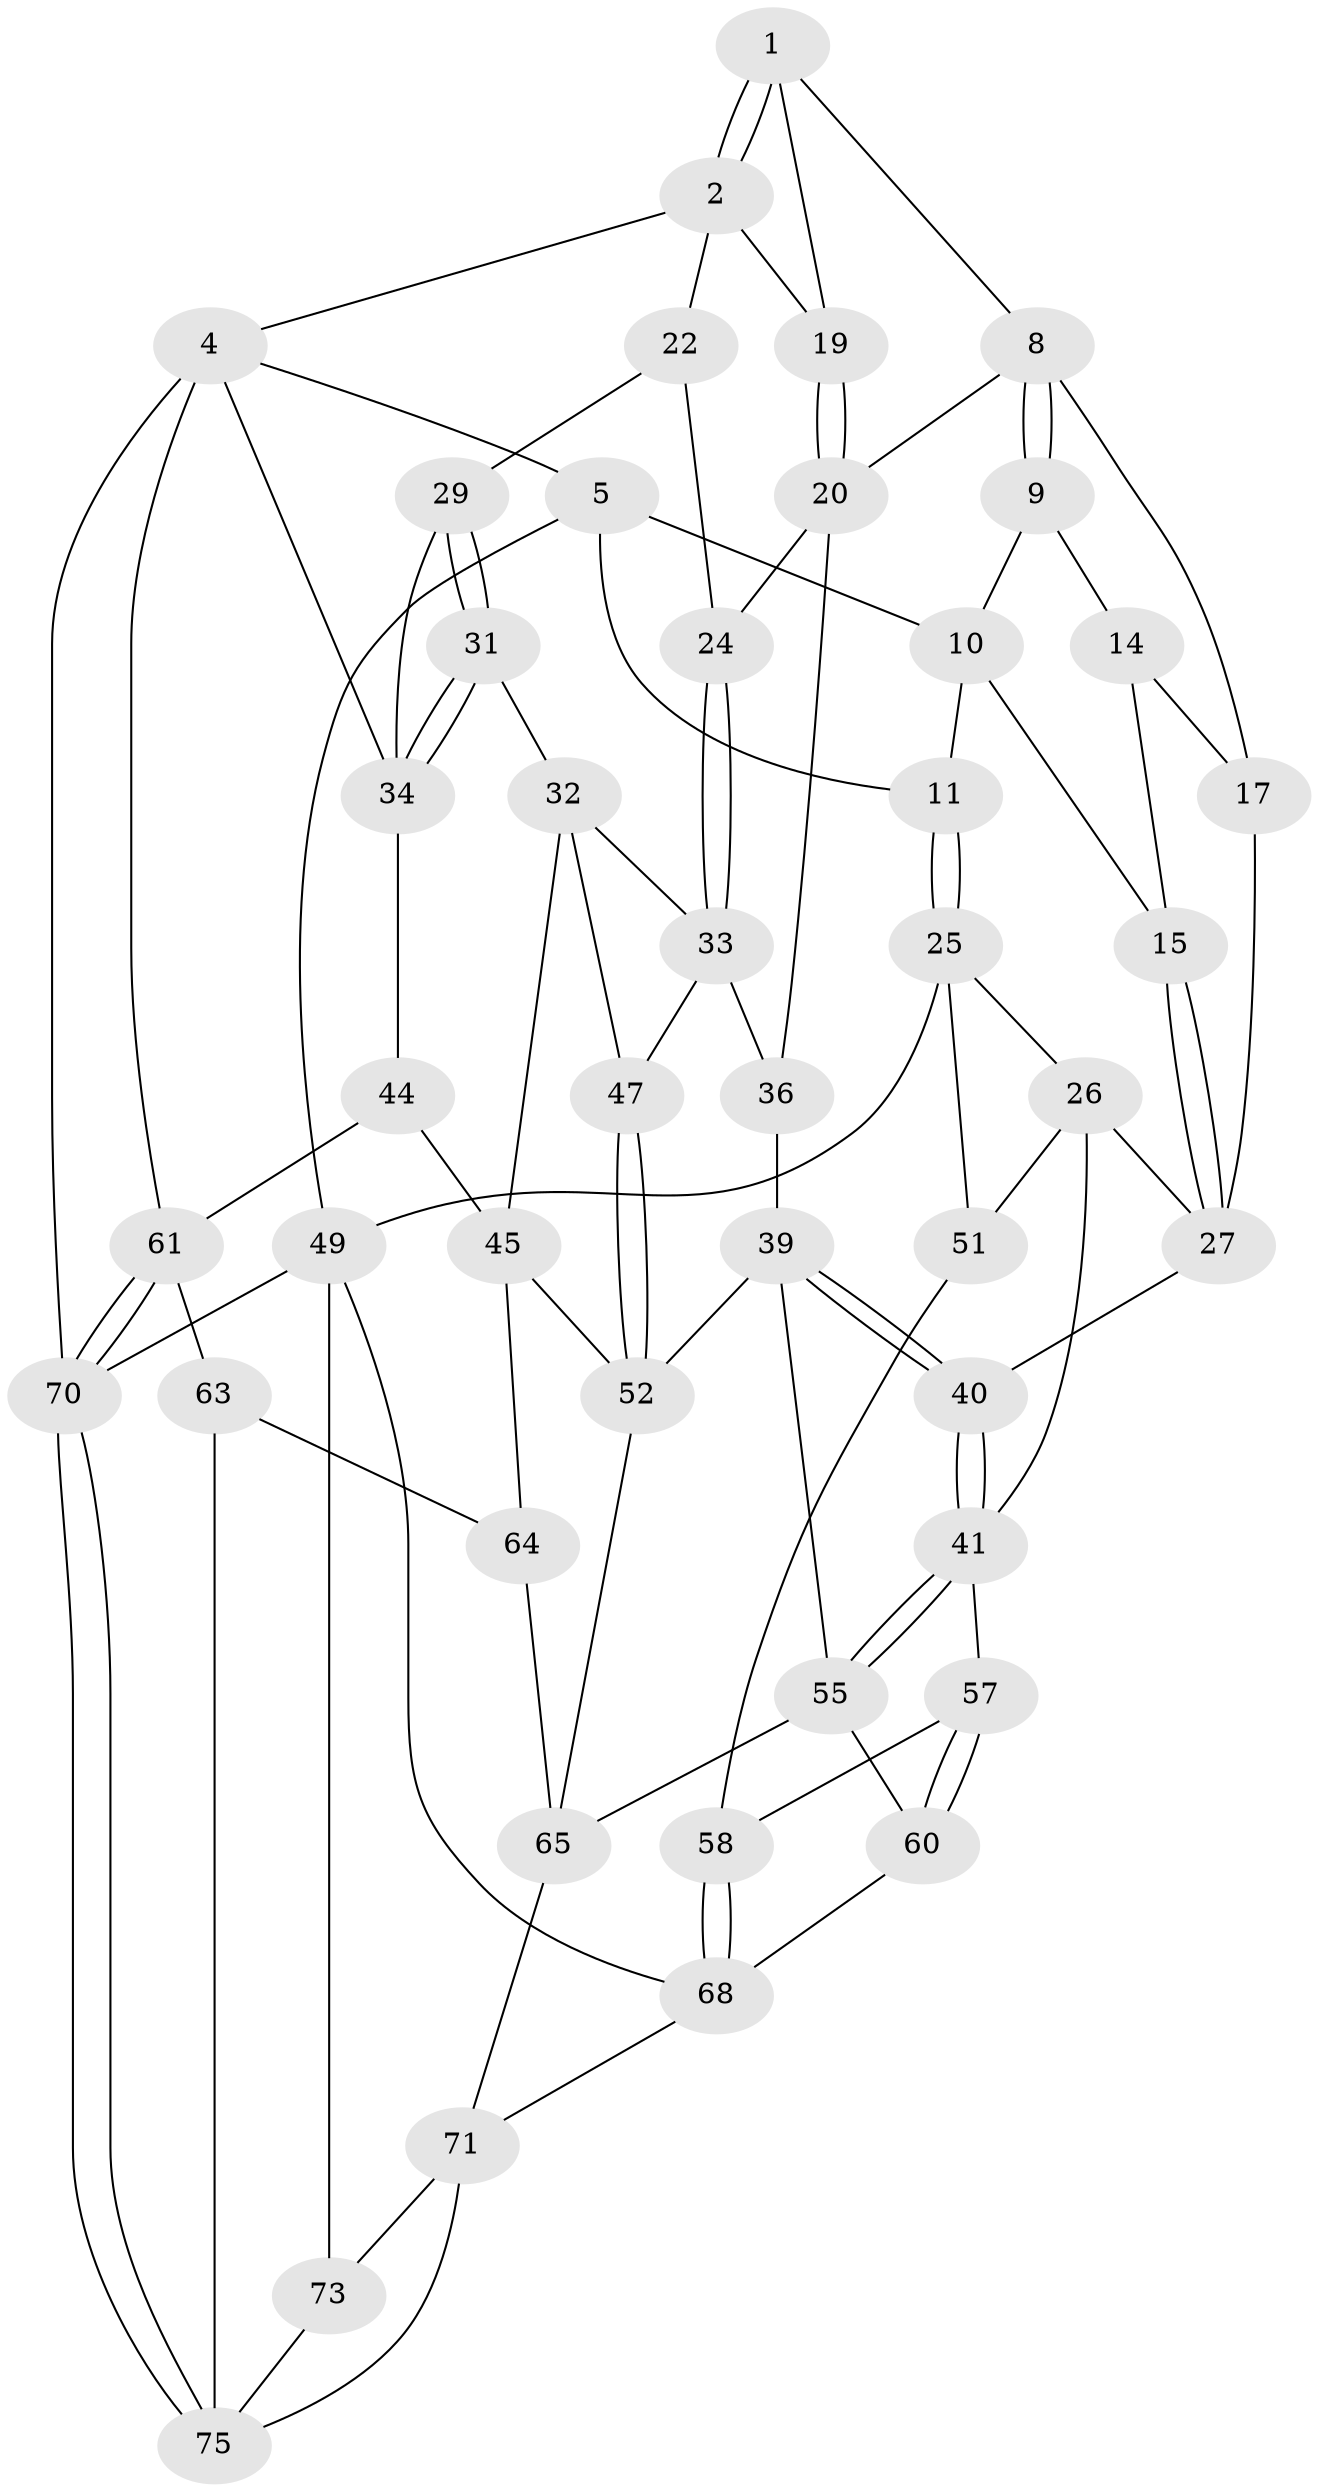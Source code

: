 // Generated by graph-tools (version 1.1) at 2025/52/02/27/25 19:52:43]
// undirected, 46 vertices, 98 edges
graph export_dot {
graph [start="1"]
  node [color=gray90,style=filled];
  1 [pos="+0.5338340624934922+0",super="+7"];
  2 [pos="+1+0",super="+3"];
  4 [pos="+1+0",super="+37"];
  5 [pos="+0+0",super="+6"];
  8 [pos="+0.48418928772200487+0.14714700537091716",super="+16"];
  9 [pos="+0.357982046818779+0.006517268941599319",super="+13"];
  10 [pos="+0.35646056948180466+0.003493670086453294",super="+12"];
  11 [pos="+0+0"];
  14 [pos="+0.2643037473800996+0.19127978280814045",super="+18"];
  15 [pos="+0.2471614253589246+0.19122037829816826"];
  17 [pos="+0.4263264120793412+0.23142413973679518"];
  19 [pos="+0.6336541382323883+0.12670060602607022"];
  20 [pos="+0.6847329365450311+0.20330156677861957",super="+21"];
  22 [pos="+1+0",super="+23"];
  24 [pos="+0.6856330923579683+0.20418873628906434"];
  25 [pos="+0+0.04072228023109728",super="+48"];
  26 [pos="+0.12794447655523042+0.2538936946297218",super="+43"];
  27 [pos="+0.13309587369024714+0.2549509921414555",super="+28"];
  29 [pos="+0.8472070588734943+0.22471895970127642",super="+30"];
  31 [pos="+0.7615628443506944+0.3398839760980042"];
  32 [pos="+0.7494101448661199+0.33918928663571163",super="+46"];
  33 [pos="+0.6949559279109075+0.327655682156795",super="+35"];
  34 [pos="+0.9042982586531638+0.40331368689247576",super="+38"];
  36 [pos="+0.5200489533605971+0.3639830593424047"];
  39 [pos="+0.5120339800598466+0.3755806624603058",super="+54"];
  40 [pos="+0.2975818584393533+0.48159111175637065"];
  41 [pos="+0.29738348764262135+0.4828799200228212",super="+42"];
  44 [pos="+0.9074481668900389+0.5046693177681858"];
  45 [pos="+0.7942614488968697+0.5449791184605749",super="+56"];
  47 [pos="+0.6466161827040006+0.3896111787641301"];
  49 [pos="+0+0.6082220233391478",super="+50"];
  51 [pos="+0.05603933699734888+0.5193031433368093"];
  52 [pos="+0.6247395721972026+0.552393304178477",super="+53"];
  55 [pos="+0.39154221079758417+0.5707268530133404",super="+59"];
  57 [pos="+0.25283176243477473+0.5511421518763903"];
  58 [pos="+0.14250807515568453+0.6419935422057138"];
  60 [pos="+0.2454211819649236+0.7778973171437733"];
  61 [pos="+1+0.9610523485821477",super="+62"];
  63 [pos="+0.8421354315162707+0.7876887988496878",super="+74"];
  64 [pos="+0.7512288126927755+0.6138458956060505",super="+66"];
  65 [pos="+0.5170965960287925+0.6898418705919191",super="+67"];
  68 [pos="+0.13249209237715673+0.7549598063198775",super="+69"];
  70 [pos="+1+1"];
  71 [pos="+0.5530573881358133+0.7883246253282371",super="+72"];
  73 [pos="+0.22294436352773117+1"];
  75 [pos="+0.7441712633123523+1",super="+76"];
  1 -- 2;
  1 -- 2;
  1 -- 8;
  1 -- 19;
  2 -- 19;
  2 -- 4;
  2 -- 22;
  4 -- 5;
  4 -- 70;
  4 -- 61;
  4 -- 34;
  5 -- 11;
  5 -- 49;
  5 -- 10;
  8 -- 9;
  8 -- 9;
  8 -- 17;
  8 -- 20;
  9 -- 10;
  9 -- 14 [weight=2];
  10 -- 11;
  10 -- 15;
  11 -- 25;
  11 -- 25;
  14 -- 15;
  14 -- 17;
  15 -- 27;
  15 -- 27;
  17 -- 27;
  19 -- 20;
  19 -- 20;
  20 -- 24;
  20 -- 36;
  22 -- 24;
  22 -- 29;
  24 -- 33;
  24 -- 33;
  25 -- 26;
  25 -- 51;
  25 -- 49;
  26 -- 27;
  26 -- 41;
  26 -- 51;
  27 -- 40;
  29 -- 31;
  29 -- 31;
  29 -- 34;
  31 -- 32;
  31 -- 34;
  31 -- 34;
  32 -- 33;
  32 -- 45;
  32 -- 47;
  33 -- 36;
  33 -- 47;
  34 -- 44;
  36 -- 39;
  39 -- 40;
  39 -- 40;
  39 -- 52;
  39 -- 55;
  40 -- 41;
  40 -- 41;
  41 -- 55;
  41 -- 55;
  41 -- 57;
  44 -- 45;
  44 -- 61;
  45 -- 64;
  45 -- 52;
  47 -- 52;
  47 -- 52;
  49 -- 68;
  49 -- 73;
  49 -- 70;
  51 -- 58;
  52 -- 65;
  55 -- 65;
  55 -- 60;
  57 -- 58;
  57 -- 60;
  57 -- 60;
  58 -- 68;
  58 -- 68;
  60 -- 68;
  61 -- 70;
  61 -- 70;
  61 -- 63;
  63 -- 64 [weight=2];
  63 -- 75;
  64 -- 65;
  65 -- 71;
  68 -- 71;
  70 -- 75;
  70 -- 75;
  71 -- 73;
  71 -- 75;
  73 -- 75;
}
